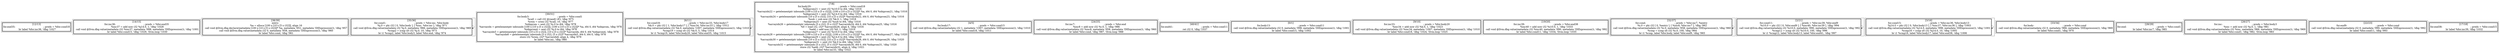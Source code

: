 
digraph G {





subgraph cluster20 {


node88 [penwidth=3.0,fontsize=20,shape=rectangle,label="[12/13]
for.end35:                                        ; preds = %for.cond18
  br label %for.inc36, !dbg !1027
" ]



}

subgraph cluster18 {


node86 [penwidth=3.0,fontsize=20,shape=rectangle,label="[14/15]
for.inc36:                                        ; preds = %for.end35
  %inc37 = add nsw i32 %j14.0, 1, !dbg !1028
  call void @llvm.dbg.value(metadata i32 %inc37, metadata !998, metadata !DIExpression()), !dbg !1001
  br label %for.cond15, !dbg !1029, !llvm.loop !1030
" ]



}

subgraph cluster16 {


node84 [penwidth=3.0,fontsize=20,shape=rectangle,label="[38/39]
entry:
  %a = alloca [100 x [10 x [5 x i32]]], align 16
  call void @llvm.dbg.declare(metadata [100 x [10 x [5 x i32]]]* %a, metadata !951, metadata !DIExpression()), !dbg !957
  call void @llvm.dbg.value(metadata i32 0, metadata !958, metadata !DIExpression()), !dbg !960
  br label %for.cond, !dbg !961
" ]



}

subgraph cluster17 {


node85 [penwidth=3.0,fontsize=20,shape=rectangle,label="[35/36]
for.cond1:                                        ; preds = %for.inc, %for.body
  %j.0 = phi i32 [ 0, %for.body ], [ %inc, %for.inc ], !dbg !971
  call void @llvm.dbg.value(metadata i32 %j.0, metadata !966, metadata !DIExpression()), !dbg !969
  %cmp2 = icmp slt i32 %j.0, 10, !dbg !973
  br i1 %cmp2, label %for.body3, label %for.end, !dbg !974
" ]

node85->node85 [ ]


}

subgraph cluster4 {


node72 [penwidth=3.0,fontsize=20,shape=rectangle,label="[30/31]
for.body3:                                        ; preds = %for.cond1
  %call = call i32 @rand() #3, !dbg !975
  %rem = srem i32 %call, 10, !dbg !977
  %idxprom = sext i32 %i.0 to i64, !dbg !978
  %arrayidx = getelementptr inbounds [100 x [10 x [5 x i32]]], [100 x [10 x [5 x i32]]]* %a, i64 0, i64 %idxprom, !dbg !978
  %idxprom4 = sext i32 %j.0 to i64, !dbg !978
  %arrayidx5 = getelementptr inbounds [10 x [5 x i32]], [10 x [5 x i32]]* %arrayidx, i64 0, i64 %idxprom4, !dbg !978
  %arrayidx6 = getelementptr inbounds [5 x i32], [5 x i32]* %arrayidx5, i64 0, i64 0, !dbg !978
  store i32 %rem, i32* %arrayidx6, align 4, !dbg !979
  br label %for.inc, !dbg !980
" ]



}

subgraph cluster3 {


node71 [penwidth=3.0,fontsize=20,shape=rectangle,label="[6/11]
for.cond18:                                       ; preds = %for.inc33, %for.body17
  %k.0 = phi i32 [ 1, %for.body17 ], [ %inc34, %for.inc33 ], !dbg !1012
  call void @llvm.dbg.value(metadata i32 %k.0, metadata !1007, metadata !DIExpression()), !dbg !1010
  %cmp19 = icmp slt i32 %k.0, 5, !dbg !1014
  br i1 %cmp19, label %for.body20, label %for.end35, !dbg !1015
" ]

node71->node71 [ ]


}

subgraph cluster2 {


node70 [penwidth=3.0,fontsize=20,shape=rectangle,label="[7/8]
for.body20:                                       ; preds = %for.cond18
  %idxprom21 = sext i32 %i10.0 to i64, !dbg !1016
  %arrayidx22 = getelementptr inbounds [100 x [10 x [5 x i32]]], [100 x [10 x [5 x i32]]]* %a, i64 0, i64 %idxprom21, !dbg !1016
  %idxprom23 = sext i32 %j14.0 to i64, !dbg !1016
  %arrayidx24 = getelementptr inbounds [10 x [5 x i32]], [10 x [5 x i32]]* %arrayidx22, i64 0, i64 %idxprom23, !dbg !1016
  %sub = sub nsw i32 %k.0, 1, !dbg !1018
  %idxprom25 = sext i32 %sub to i64, !dbg !1016
  %arrayidx26 = getelementptr inbounds [5 x i32], [5 x i32]* %arrayidx24, i64 0, i64 %idxprom25, !dbg !1016
  %0 = load i32, i32* %arrayidx26, align 4, !dbg !1016
  %add = add nsw i32 %0, 1, !dbg !1019
  %idxprom27 = sext i32 %i10.0 to i64, !dbg !1020
  %arrayidx28 = getelementptr inbounds [100 x [10 x [5 x i32]]], [100 x [10 x [5 x i32]]]* %a, i64 0, i64 %idxprom27, !dbg !1020
  %idxprom29 = sext i32 %j14.0 to i64, !dbg !1020
  %arrayidx30 = getelementptr inbounds [10 x [5 x i32]], [10 x [5 x i32]]* %arrayidx28, i64 0, i64 %idxprom29, !dbg !1020
  %idxprom31 = sext i32 %k.0 to i64, !dbg !1020
  %arrayidx32 = getelementptr inbounds [5 x i32], [5 x i32]* %arrayidx30, i64 0, i64 %idxprom31, !dbg !1020
  store i32 %add, i32* %arrayidx32, align 4, !dbg !1021
  br label %for.inc33, !dbg !1022
" ]



}

subgraph cluster1 {


node69 [penwidth=3.0,fontsize=20,shape=rectangle,label="[4/5]
for.body17:                                       ; preds = %for.cond15
  call void @llvm.dbg.value(metadata i32 1, metadata !1007, metadata !DIExpression()), !dbg !1010
  br label %for.cond18, !dbg !1011
" ]



}

subgraph cluster12 {


node80 [penwidth=3.0,fontsize=20,shape=rectangle,label="[24/25]
for.inc7:                                         ; preds = %for.end
  %inc8 = add nsw i32 %i.0, 1, !dbg !986
  call void @llvm.dbg.value(metadata i32 %inc8, metadata !958, metadata !DIExpression()), !dbg !960
  br label %for.cond, !dbg !987, !llvm.loop !988
" ]



}

subgraph cluster5 {


node73 [penwidth=3.0,fontsize=20,shape=rectangle,label="[40/41]
for.end41:                                        ; preds = %for.cond11
  ret i32 0, !dbg !1037
" ]



}

subgraph cluster0 {


node68 [penwidth=3.0,fontsize=20,shape=rectangle,label="[0/1]
for.body13:                                       ; preds = %for.cond11
  call void @llvm.dbg.value(metadata i32 0, metadata !998, metadata !DIExpression()), !dbg !1001
  br label %for.cond15, !dbg !1002
" ]



}

subgraph cluster6 {


node74 [penwidth=3.0,fontsize=20,shape=rectangle,label="[9/10]
for.inc33:                                        ; preds = %for.body20
  %inc34 = add nsw i32 %k.0, 1, !dbg !1023
  call void @llvm.dbg.value(metadata i32 %inc34, metadata !1007, metadata !DIExpression()), !dbg !1010
  br label %for.cond18, !dbg !1024, !llvm.loop !1025
" ]



}

subgraph cluster14 {


node82 [penwidth=3.0,fontsize=20,shape=rectangle,label="[19/20]
for.inc39:                                        ; preds = %for.end38
  %inc40 = add nsw i32 %i10.0, 1, !dbg !1033
  call void @llvm.dbg.value(metadata i32 %inc40, metadata !990, metadata !DIExpression()), !dbg !992
  br label %for.cond11, !dbg !1034, !llvm.loop !1035
" ]



}

subgraph cluster7 {


node75 [penwidth=3.0,fontsize=20,shape=rectangle,label="[32/37]
for.cond:                                         ; preds = %for.inc7, %entry
  %i.0 = phi i32 [ 0, %entry ], [ %inc8, %for.inc7 ], !dbg !962
  call void @llvm.dbg.value(metadata i32 %i.0, metadata !958, metadata !DIExpression()), !dbg !960
  %cmp = icmp slt i32 %i.0, 100, !dbg !964
  br i1 %cmp, label %for.body, label %for.end9, !dbg !965
" ]

node75->node75 [ ]


}

subgraph cluster8 {


node76 [penwidth=3.0,fontsize=20,shape=rectangle,label="[2/21]
for.cond11:                                       ; preds = %for.inc39, %for.end9
  %i10.0 = phi i32 [ 0, %for.end9 ], [ %inc40, %for.inc39 ], !dbg !994
  call void @llvm.dbg.value(metadata i32 %i10.0, metadata !990, metadata !DIExpression()), !dbg !992
  %cmp12 = icmp slt i32 %i10.0, 100, !dbg !996
  br i1 %cmp12, label %for.body13, label %for.end41, !dbg !997
" ]

node76->node76 [ ]


}

subgraph cluster9 {


node77 [penwidth=3.0,fontsize=20,shape=rectangle,label="[3/16]
for.cond15:                                       ; preds = %for.inc36, %for.body13
  %j14.0 = phi i32 [ 0, %for.body13 ], [ %inc37, %for.inc36 ], !dbg !1003
  call void @llvm.dbg.value(metadata i32 %j14.0, metadata !998, metadata !DIExpression()), !dbg !1001
  %cmp16 = icmp slt i32 %j14.0, 10, !dbg !1005
  br i1 %cmp16, label %for.body17, label %for.end38, !dbg !1006
" ]

node77->node77 [ ]


}

subgraph cluster19 {


node87 [penwidth=3.0,fontsize=20,shape=rectangle,label="[33/34]
for.body:                                         ; preds = %for.cond
  call void @llvm.dbg.value(metadata i32 0, metadata !966, metadata !DIExpression()), !dbg !969
  br label %for.cond1, !dbg !970
" ]



}

subgraph cluster10 {


node78 [penwidth=3.0,fontsize=20,shape=rectangle,label="[28/29]
for.end:                                          ; preds = %for.cond1
  br label %for.inc7, !dbg !985
" ]



}

subgraph cluster11 {


node79 [penwidth=3.0,fontsize=20,shape=rectangle,label="[26/27]
for.inc:                                          ; preds = %for.body3
  %inc = add nsw i32 %j.0, 1, !dbg !981
  call void @llvm.dbg.value(metadata i32 %inc, metadata !966, metadata !DIExpression()), !dbg !969
  br label %for.cond1, !dbg !982, !llvm.loop !983
" ]



}

subgraph cluster13 {


node81 [penwidth=3.0,fontsize=20,shape=rectangle,label="[22/23]
for.end9:                                         ; preds = %for.cond
  call void @llvm.dbg.value(metadata i32 0, metadata !990, metadata !DIExpression()), !dbg !992
  br label %for.cond11, !dbg !993
" ]



}

subgraph cluster15 {


node83 [penwidth=3.0,fontsize=20,shape=rectangle,label="[17/18]
for.end38:                                        ; preds = %for.cond15
  br label %for.inc39, !dbg !1032
" ]



}

}
